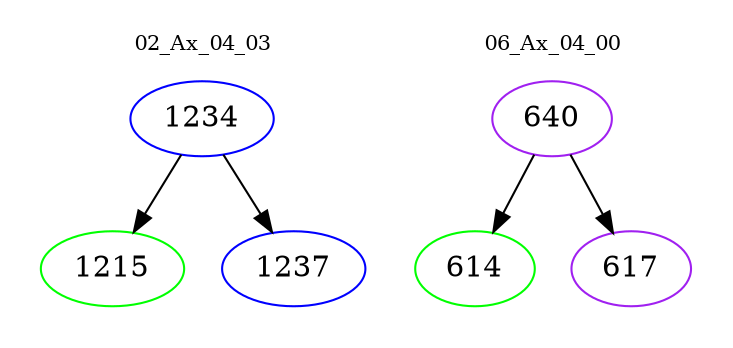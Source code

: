 digraph{
subgraph cluster_0 {
color = white
label = "02_Ax_04_03";
fontsize=10;
T0_1234 [label="1234", color="blue"]
T0_1234 -> T0_1215 [color="black"]
T0_1215 [label="1215", color="green"]
T0_1234 -> T0_1237 [color="black"]
T0_1237 [label="1237", color="blue"]
}
subgraph cluster_1 {
color = white
label = "06_Ax_04_00";
fontsize=10;
T1_640 [label="640", color="purple"]
T1_640 -> T1_614 [color="black"]
T1_614 [label="614", color="green"]
T1_640 -> T1_617 [color="black"]
T1_617 [label="617", color="purple"]
}
}
